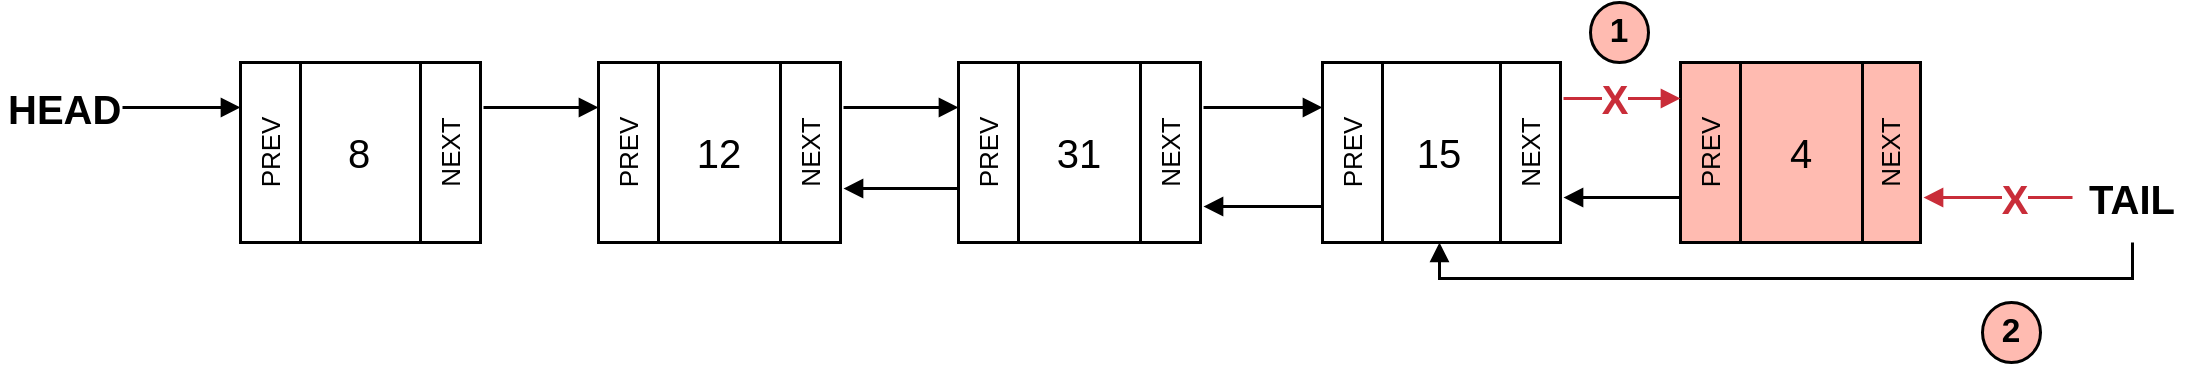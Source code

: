 <?xml version="1.0" encoding="UTF-8"?><mxfile type="Lucidchart-Import" version="17.1.4"><diagram name="Page 1" id="0"><mxGraphModel page="1" pageWidth="1020" pageHeight="1320" grid="1" gridSize="15"><root><mxCell id="0"/><mxCell id="1" parent="0"/><UserObject label="8" lucidchartObjectId="87jIpDc4QQPj" id="2"><mxCell style="html=1;overflow=block;blockSpacing=1;whiteSpace=wrap;fontSize=20;fontColor=default;spacing=3.8;strokeOpacity=100;fillOpacity=100;fillColor=#ffffff;strokeWidth=1.5;" vertex="1" parent="1"><mxGeometry x="268" y="195" width="61" height="90" as="geometry"/></mxCell></UserObject><mxCell id="3" style="html=1;overflow=block;blockSpacing=1;whiteSpace=wrap;fontSize=13;fontColor=default;spacing=3.8;strokeOpacity=100;fillOpacity=100;fillColor=#ffffff;strokeWidth=1.5;" vertex="1" parent="1"><mxGeometry x="329" y="195" width="30" height="90" as="geometry"/></mxCell><UserObject label="NEXT" lucidchartObjectId="b8jIca_Rjnn7" id="4"><mxCell style="html=1;overflow=block;blockSpacing=1;whiteSpace=wrap;fontSize=13;fontColor=default;spacing=3.8;strokeOpacity=100;fillOpacity=100;strokeWidth=1.5;fillColor=none;strokeColor=none;rotation=-90;" vertex="1" parent="3"><mxGeometry x="-1" y="0.333" width="90" height="30" relative="1" as="geometry"/></mxCell></UserObject><mxCell id="5" style="html=1;overflow=block;blockSpacing=1;whiteSpace=wrap;fontSize=13;fontColor=default;spacing=3.8;strokeOpacity=100;strokeWidth=1.5;" vertex="1" parent="1"><mxGeometry x="509" y="195" width="30" height="90" as="geometry"/></mxCell><UserObject label="NEXT" lucidchartObjectId="KMkIVn9KjEGU" id="6"><mxCell style="html=1;overflow=block;blockSpacing=1;whiteSpace=wrap;fontSize=13;fontColor=default;spacing=3.8;strokeOpacity=100;strokeWidth=1.5;fillColor=none;strokeColor=none;rotation=-90;" vertex="1" parent="5"><mxGeometry x="-1" y="0.333" width="90" height="30" relative="1" as="geometry"/></mxCell></UserObject><mxCell id="7" style="html=1;overflow=block;blockSpacing=1;whiteSpace=wrap;fontSize=13;fontColor=default;spacing=3.8;strokeOpacity=100;strokeWidth=1.5;" vertex="1" parent="1"><mxGeometry x="689" y="195" width="30" height="90" as="geometry"/></mxCell><UserObject label="NEXT" lucidchartObjectId="MMkIYD3FZGPi" id="8"><mxCell style="html=1;overflow=block;blockSpacing=1;whiteSpace=wrap;fontSize=13;fontColor=default;spacing=3.8;strokeOpacity=100;strokeWidth=1.5;fillColor=none;strokeColor=none;rotation=-90;" vertex="1" parent="7"><mxGeometry x="-1" y="0.333" width="90" height="30" relative="1" as="geometry"/></mxCell></UserObject><mxCell id="9" style="html=1;overflow=block;blockSpacing=1;whiteSpace=wrap;fontSize=13;fontColor=default;spacing=3.8;strokeOpacity=100;strokeWidth=1.5;" vertex="1" parent="1"><mxGeometry x="869" y="195" width="30" height="90" as="geometry"/></mxCell><UserObject label="NEXT" lucidchartObjectId="UMkIbARwJB-E" id="10"><mxCell style="html=1;overflow=block;blockSpacing=1;whiteSpace=wrap;fontSize=13;fontColor=default;spacing=3.8;strokeOpacity=100;strokeWidth=1.5;fillColor=none;strokeColor=none;rotation=-90;" vertex="1" parent="9"><mxGeometry x="-1" y="0.333" width="90" height="30" relative="1" as="geometry"/></mxCell></UserObject><mxCell id="11" style="html=1;overflow=block;blockSpacing=1;whiteSpace=wrap;fontSize=13;fontColor=default;spacing=3.8;strokeOpacity=100;fillOpacity=100;fillColor=#ffbbb1;strokeWidth=1.5;" vertex="1" parent="1"><mxGeometry x="1049" y="195" width="30" height="90" as="geometry"/></mxCell><UserObject label="NEXT" lucidchartObjectId="UMkIggsGwIHC" id="12"><mxCell style="html=1;overflow=block;blockSpacing=1;whiteSpace=wrap;fontSize=13;fontColor=default;spacing=3.8;strokeOpacity=100;fillOpacity=100;strokeWidth=1.5;fillColor=none;strokeColor=none;rotation=-90;" vertex="1" parent="11"><mxGeometry x="-1" y="0.333" width="90" height="30" relative="1" as="geometry"/></mxCell></UserObject><UserObject label="HEAD" lucidchartObjectId="_NkISnPSQEmv" id="13"><mxCell style="html=1;overflow=block;blockSpacing=1;whiteSpace=wrap;fontSize=20;fontColor=default;fontStyle=1;spacing=3.8;strokeOpacity=0;fillOpacity=0;fillColor=#ffffff;strokeWidth=1.5;" vertex="1" parent="1"><mxGeometry x="120" y="195" width="60" height="45" as="geometry"/></mxCell></UserObject><UserObject label="12" lucidchartObjectId="QWmIv0Gkiaes" id="14"><mxCell style="html=1;overflow=block;blockSpacing=1;whiteSpace=wrap;fontSize=20;fontColor=default;spacing=3.8;strokeOpacity=100;strokeWidth=1.5;" vertex="1" parent="1"><mxGeometry x="448" y="195" width="61" height="90" as="geometry"/></mxCell></UserObject><UserObject label="31" lucidchartObjectId="TWmI6WQyR7AT" id="15"><mxCell style="html=1;overflow=block;blockSpacing=1;whiteSpace=wrap;fontSize=20;fontColor=default;spacing=3.8;strokeOpacity=100;strokeWidth=1.5;" vertex="1" parent="1"><mxGeometry x="628" y="195" width="61" height="90" as="geometry"/></mxCell></UserObject><UserObject label="15" lucidchartObjectId="YWmIXrmHToj4" id="16"><mxCell style="html=1;overflow=block;blockSpacing=1;whiteSpace=wrap;fontSize=20;fontColor=default;spacing=3.8;strokeOpacity=100;strokeWidth=1.5;" vertex="1" parent="1"><mxGeometry x="808" y="195" width="61" height="90" as="geometry"/></mxCell></UserObject><UserObject label="4" lucidchartObjectId="2WmIQhawiGr." id="17"><mxCell style="html=1;overflow=block;blockSpacing=1;whiteSpace=wrap;fontSize=20;fontColor=default;spacing=3.8;strokeOpacity=100;fillOpacity=100;fillColor=#ffbbb1;strokeWidth=1.5;" vertex="1" parent="1"><mxGeometry x="989" y="195" width="61" height="90" as="geometry"/></mxCell></UserObject><mxCell id="18" style="html=1;overflow=block;blockSpacing=1;whiteSpace=wrap;fontSize=13;fontColor=default;spacing=3.8;strokeOpacity=100;fillOpacity=100;fillColor=#ffffff;strokeWidth=1.5;" vertex="1" parent="1"><mxGeometry x="239" y="195" width="30" height="90" as="geometry"/></mxCell><UserObject label="PREV" lucidchartObjectId="6WmIGiwhJITS" id="19"><mxCell style="html=1;overflow=block;blockSpacing=1;whiteSpace=wrap;fontSize=13;fontColor=default;spacing=3.8;strokeOpacity=100;fillOpacity=100;strokeWidth=1.5;fillColor=none;strokeColor=none;rotation=-90;" vertex="1" parent="18"><mxGeometry x="-1" y="0.333" width="90" height="30" relative="1" as="geometry"/></mxCell></UserObject><mxCell id="20" style="html=1;overflow=block;blockSpacing=1;whiteSpace=wrap;fontSize=13;fontColor=default;spacing=3.8;strokeOpacity=100;strokeWidth=1.5;" vertex="1" parent="1"><mxGeometry x="418" y="195" width="30" height="90" as="geometry"/></mxCell><UserObject label="PREV" lucidchartObjectId=".WmIgvZzzIRY" id="21"><mxCell style="html=1;overflow=block;blockSpacing=1;whiteSpace=wrap;fontSize=13;fontColor=default;spacing=3.8;strokeOpacity=100;strokeWidth=1.5;fillColor=none;strokeColor=none;rotation=-90;" vertex="1" parent="20"><mxGeometry x="-1" y="0.333" width="90" height="30" relative="1" as="geometry"/></mxCell></UserObject><mxCell id="22" style="html=1;overflow=block;blockSpacing=1;whiteSpace=wrap;fontSize=13;fontColor=default;spacing=3.8;strokeOpacity=100;strokeWidth=1.5;" vertex="1" parent="1"><mxGeometry x="598" y="195" width="30" height="90" as="geometry"/></mxCell><UserObject label="PREV" lucidchartObjectId="aXmItaBIfWNa" id="23"><mxCell style="html=1;overflow=block;blockSpacing=1;whiteSpace=wrap;fontSize=13;fontColor=default;spacing=3.8;strokeOpacity=100;strokeWidth=1.5;fillColor=none;strokeColor=none;rotation=-90;" vertex="1" parent="22"><mxGeometry x="-1" y="0.333" width="90" height="30" relative="1" as="geometry"/></mxCell></UserObject><mxCell id="24" style="html=1;overflow=block;blockSpacing=1;whiteSpace=wrap;fontSize=13;fontColor=default;spacing=3.8;strokeOpacity=100;strokeWidth=1.5;" vertex="1" parent="1"><mxGeometry x="780" y="195" width="30" height="90" as="geometry"/></mxCell><UserObject label="PREV" lucidchartObjectId="dXmIC0egB1Va" id="25"><mxCell style="html=1;overflow=block;blockSpacing=1;whiteSpace=wrap;fontSize=13;fontColor=default;spacing=3.8;strokeOpacity=100;strokeWidth=1.5;fillColor=none;strokeColor=none;rotation=-90;" vertex="1" parent="24"><mxGeometry x="-1" y="0.333" width="90" height="30" relative="1" as="geometry"/></mxCell></UserObject><mxCell id="26" style="html=1;overflow=block;blockSpacing=1;whiteSpace=wrap;fontSize=13;fontColor=default;spacing=3.8;strokeOpacity=100;fillOpacity=100;fillColor=#ffbbb1;strokeWidth=1.5;" vertex="1" parent="1"><mxGeometry x="959" y="195" width="30" height="90" as="geometry"/></mxCell><UserObject label="PREV" lucidchartObjectId="gXmISupFg4sT" id="27"><mxCell style="html=1;overflow=block;blockSpacing=1;whiteSpace=wrap;fontSize=13;fontColor=default;spacing=3.8;strokeOpacity=100;fillOpacity=100;strokeWidth=1.5;fillColor=none;strokeColor=none;rotation=-90;" vertex="1" parent="26"><mxGeometry x="-1" y="0.333" width="90" height="30" relative="1" as="geometry"/></mxCell></UserObject><UserObject label="TAIL" lucidchartObjectId="oXmIjXQyhqWP" id="28"><mxCell style="html=1;overflow=block;blockSpacing=1;whiteSpace=wrap;fontSize=20;fontColor=default;fontStyle=1;spacing=3.8;strokeOpacity=0;fillOpacity=0;fillColor=#ffffff;strokeWidth=1.5;" vertex="1" parent="1"><mxGeometry x="1155" y="240" width="60" height="45" as="geometry"/></mxCell></UserObject><UserObject label="" lucidchartObjectId="eYmIRw--_72S" id="29"><mxCell style="html=1;jettySize=18;whiteSpace=wrap;fontSize=13;strokeOpacity=100;strokeWidth=1.5;rounded=1;arcSize=0;edgeStyle=orthogonalEdgeStyle;startArrow=none;endArrow=block;endFill=1;exitX=1;exitY=0.5;exitPerimeter=0;entryX=0;entryY=0.25;entryPerimeter=0;" edge="1" parent="1" source="13" target="18"><mxGeometry width="100" height="100" relative="1" as="geometry"><Array as="points"/></mxGeometry></mxCell></UserObject><UserObject label="" lucidchartObjectId="gYmI543pY4cr" id="30"><mxCell style="html=1;jettySize=18;whiteSpace=wrap;fontSize=13;strokeOpacity=100;strokeWidth=1.5;rounded=1;arcSize=0;edgeStyle=orthogonalEdgeStyle;startArrow=none;endArrow=block;endFill=1;exitX=1.05;exitY=0.25;exitPerimeter=0;entryX=0;entryY=0.25;entryPerimeter=0;" edge="1" parent="1" source="3" target="20"><mxGeometry width="100" height="100" relative="1" as="geometry"><Array as="points"/></mxGeometry></mxCell></UserObject><UserObject label="" lucidchartObjectId="iYmICIiNNRhf" id="31"><mxCell style="html=1;jettySize=18;whiteSpace=wrap;fontSize=13;strokeOpacity=100;strokeWidth=1.5;rounded=1;arcSize=0;edgeStyle=orthogonalEdgeStyle;startArrow=none;endArrow=block;endFill=1;exitX=1.05;exitY=0.25;exitPerimeter=0;entryX=0;entryY=0.25;entryPerimeter=0;" edge="1" parent="1" source="5" target="22"><mxGeometry width="100" height="100" relative="1" as="geometry"><Array as="points"/></mxGeometry></mxCell></UserObject><UserObject label="" lucidchartObjectId="kYmIpWp~T-Xr" id="32"><mxCell style="html=1;jettySize=18;whiteSpace=wrap;fontSize=13;strokeOpacity=100;strokeWidth=1.5;rounded=1;arcSize=0;edgeStyle=orthogonalEdgeStyle;startArrow=none;endArrow=block;endFill=1;exitX=1.05;exitY=0.25;exitPerimeter=0;entryX=0;entryY=0.25;entryPerimeter=0;" edge="1" parent="1" source="7" target="24"><mxGeometry width="100" height="100" relative="1" as="geometry"><Array as="points"/></mxGeometry></mxCell></UserObject><UserObject label="" lucidchartObjectId="mYmIMDlqx4Un" id="33"><mxCell style="html=1;jettySize=18;whiteSpace=wrap;fontSize=13;strokeColor=#c92d39;strokeOpacity=100;strokeWidth=1.5;rounded=1;arcSize=0;edgeStyle=orthogonalEdgeStyle;startArrow=none;endArrow=block;endFill=1;exitX=1.05;exitY=0.2;exitPerimeter=0;entryX=0;entryY=0.2;entryPerimeter=0;" edge="1" parent="1" source="9" target="26"><mxGeometry width="100" height="100" relative="1" as="geometry"><Array as="points"/></mxGeometry></mxCell></UserObject><mxCell id="34" value="X" style="text;html=1;resizable=0;labelBackgroundColor=default;align=center;verticalAlign=middle;fontStyle=1;fontColor=#c92d39;fontSize=20;" vertex="1" parent="33"><mxGeometry x="-0.128" relative="1" as="geometry"/></mxCell><UserObject label="" lucidchartObjectId="pYmIxnRZk0Nb" id="35"><mxCell style="html=1;jettySize=18;whiteSpace=wrap;fontSize=13;strokeColor=#c92d39;strokeOpacity=100;strokeWidth=1.5;rounded=1;arcSize=0;edgeStyle=orthogonalEdgeStyle;startArrow=none;endArrow=block;endFill=1;exitX=0;exitY=0.5;exitPerimeter=0;entryX=1.05;entryY=0.75;entryPerimeter=0;" edge="1" parent="1" source="28" target="11"><mxGeometry width="100" height="100" relative="1" as="geometry"><Array as="points"/></mxGeometry></mxCell></UserObject><mxCell id="36" value="X" style="text;html=1;resizable=0;labelBackgroundColor=default;align=center;verticalAlign=middle;fontStyle=1;fontColor=#c92d39;fontSize=20;" vertex="1" parent="35"><mxGeometry x="-0.207" relative="1" as="geometry"/></mxCell><UserObject label="" lucidchartObjectId="sYmISpMp2wO0" id="37"><mxCell style="html=1;jettySize=18;whiteSpace=wrap;fontSize=13;strokeOpacity=100;strokeWidth=1.5;rounded=1;arcSize=0;edgeStyle=orthogonalEdgeStyle;startArrow=none;endArrow=block;endFill=1;exitX=0;exitY=0.75;exitPerimeter=0;entryX=1.05;entryY=0.75;entryPerimeter=0;" edge="1" parent="1" source="26" target="9"><mxGeometry width="100" height="100" relative="1" as="geometry"><Array as="points"/></mxGeometry></mxCell></UserObject><UserObject label="" lucidchartObjectId="uYmIV5qAtXRR" id="38"><mxCell style="html=1;jettySize=18;whiteSpace=wrap;fontSize=13;strokeOpacity=100;strokeWidth=1.5;rounded=1;arcSize=0;edgeStyle=orthogonalEdgeStyle;startArrow=none;endArrow=block;endFill=1;exitX=0;exitY=0.8;exitPerimeter=0;entryX=1.05;entryY=0.8;entryPerimeter=0;" edge="1" parent="1" source="24" target="7"><mxGeometry width="100" height="100" relative="1" as="geometry"><Array as="points"/></mxGeometry></mxCell></UserObject><UserObject label="" lucidchartObjectId="xYmIuD8lJtGa" id="39"><mxCell style="html=1;jettySize=18;whiteSpace=wrap;fontSize=13;strokeOpacity=100;strokeWidth=1.5;rounded=1;arcSize=0;edgeStyle=orthogonalEdgeStyle;startArrow=none;endArrow=block;endFill=1;exitX=0;exitY=0.7;exitPerimeter=0;entryX=1.05;entryY=0.7;entryPerimeter=0;" edge="1" parent="1" source="22" target="5"><mxGeometry width="100" height="100" relative="1" as="geometry"><Array as="points"/></mxGeometry></mxCell></UserObject><UserObject label="1" lucidchartObjectId="EKnItc13ufjE" id="40"><mxCell style="html=1;overflow=block;blockSpacing=1;whiteSpace=wrap;ellipse;fontSize=16.7;fontColor=default;fontStyle=1;spacing=3.8;strokeOpacity=100;fillOpacity=100;fillColor=#ffbbb1;strokeWidth=1.5;" vertex="1" parent="1"><mxGeometry x="914" y="165" width="29" height="30" as="geometry"/></mxCell></UserObject><UserObject label="2" lucidchartObjectId="5KnI5IiSAY0G" id="41"><mxCell style="html=1;overflow=block;blockSpacing=1;whiteSpace=wrap;ellipse;fontSize=16.7;fontColor=default;fontStyle=1;spacing=3.8;strokeOpacity=100;fillOpacity=100;fillColor=#ffbbb1;strokeWidth=1.5;" vertex="1" parent="1"><mxGeometry x="1110" y="315" width="29" height="30" as="geometry"/></mxCell></UserObject><UserObject label="" lucidchartObjectId="O-gJ5noEuh6S" id="42"><mxCell style="html=1;jettySize=18;whiteSpace=wrap;fontSize=13;strokeOpacity=100;strokeWidth=1.5;rounded=1;arcSize=0;edgeStyle=orthogonalEdgeStyle;startArrow=none;endArrow=block;endFill=1;exitX=0.5;exitY=1;exitPerimeter=0;entryX=0.5;entryY=1;entryPerimeter=0;" edge="1" parent="1" source="28" target="16"><mxGeometry width="100" height="100" relative="1" as="geometry"><Array as="points"/></mxGeometry></mxCell></UserObject></root></mxGraphModel></diagram></mxfile>